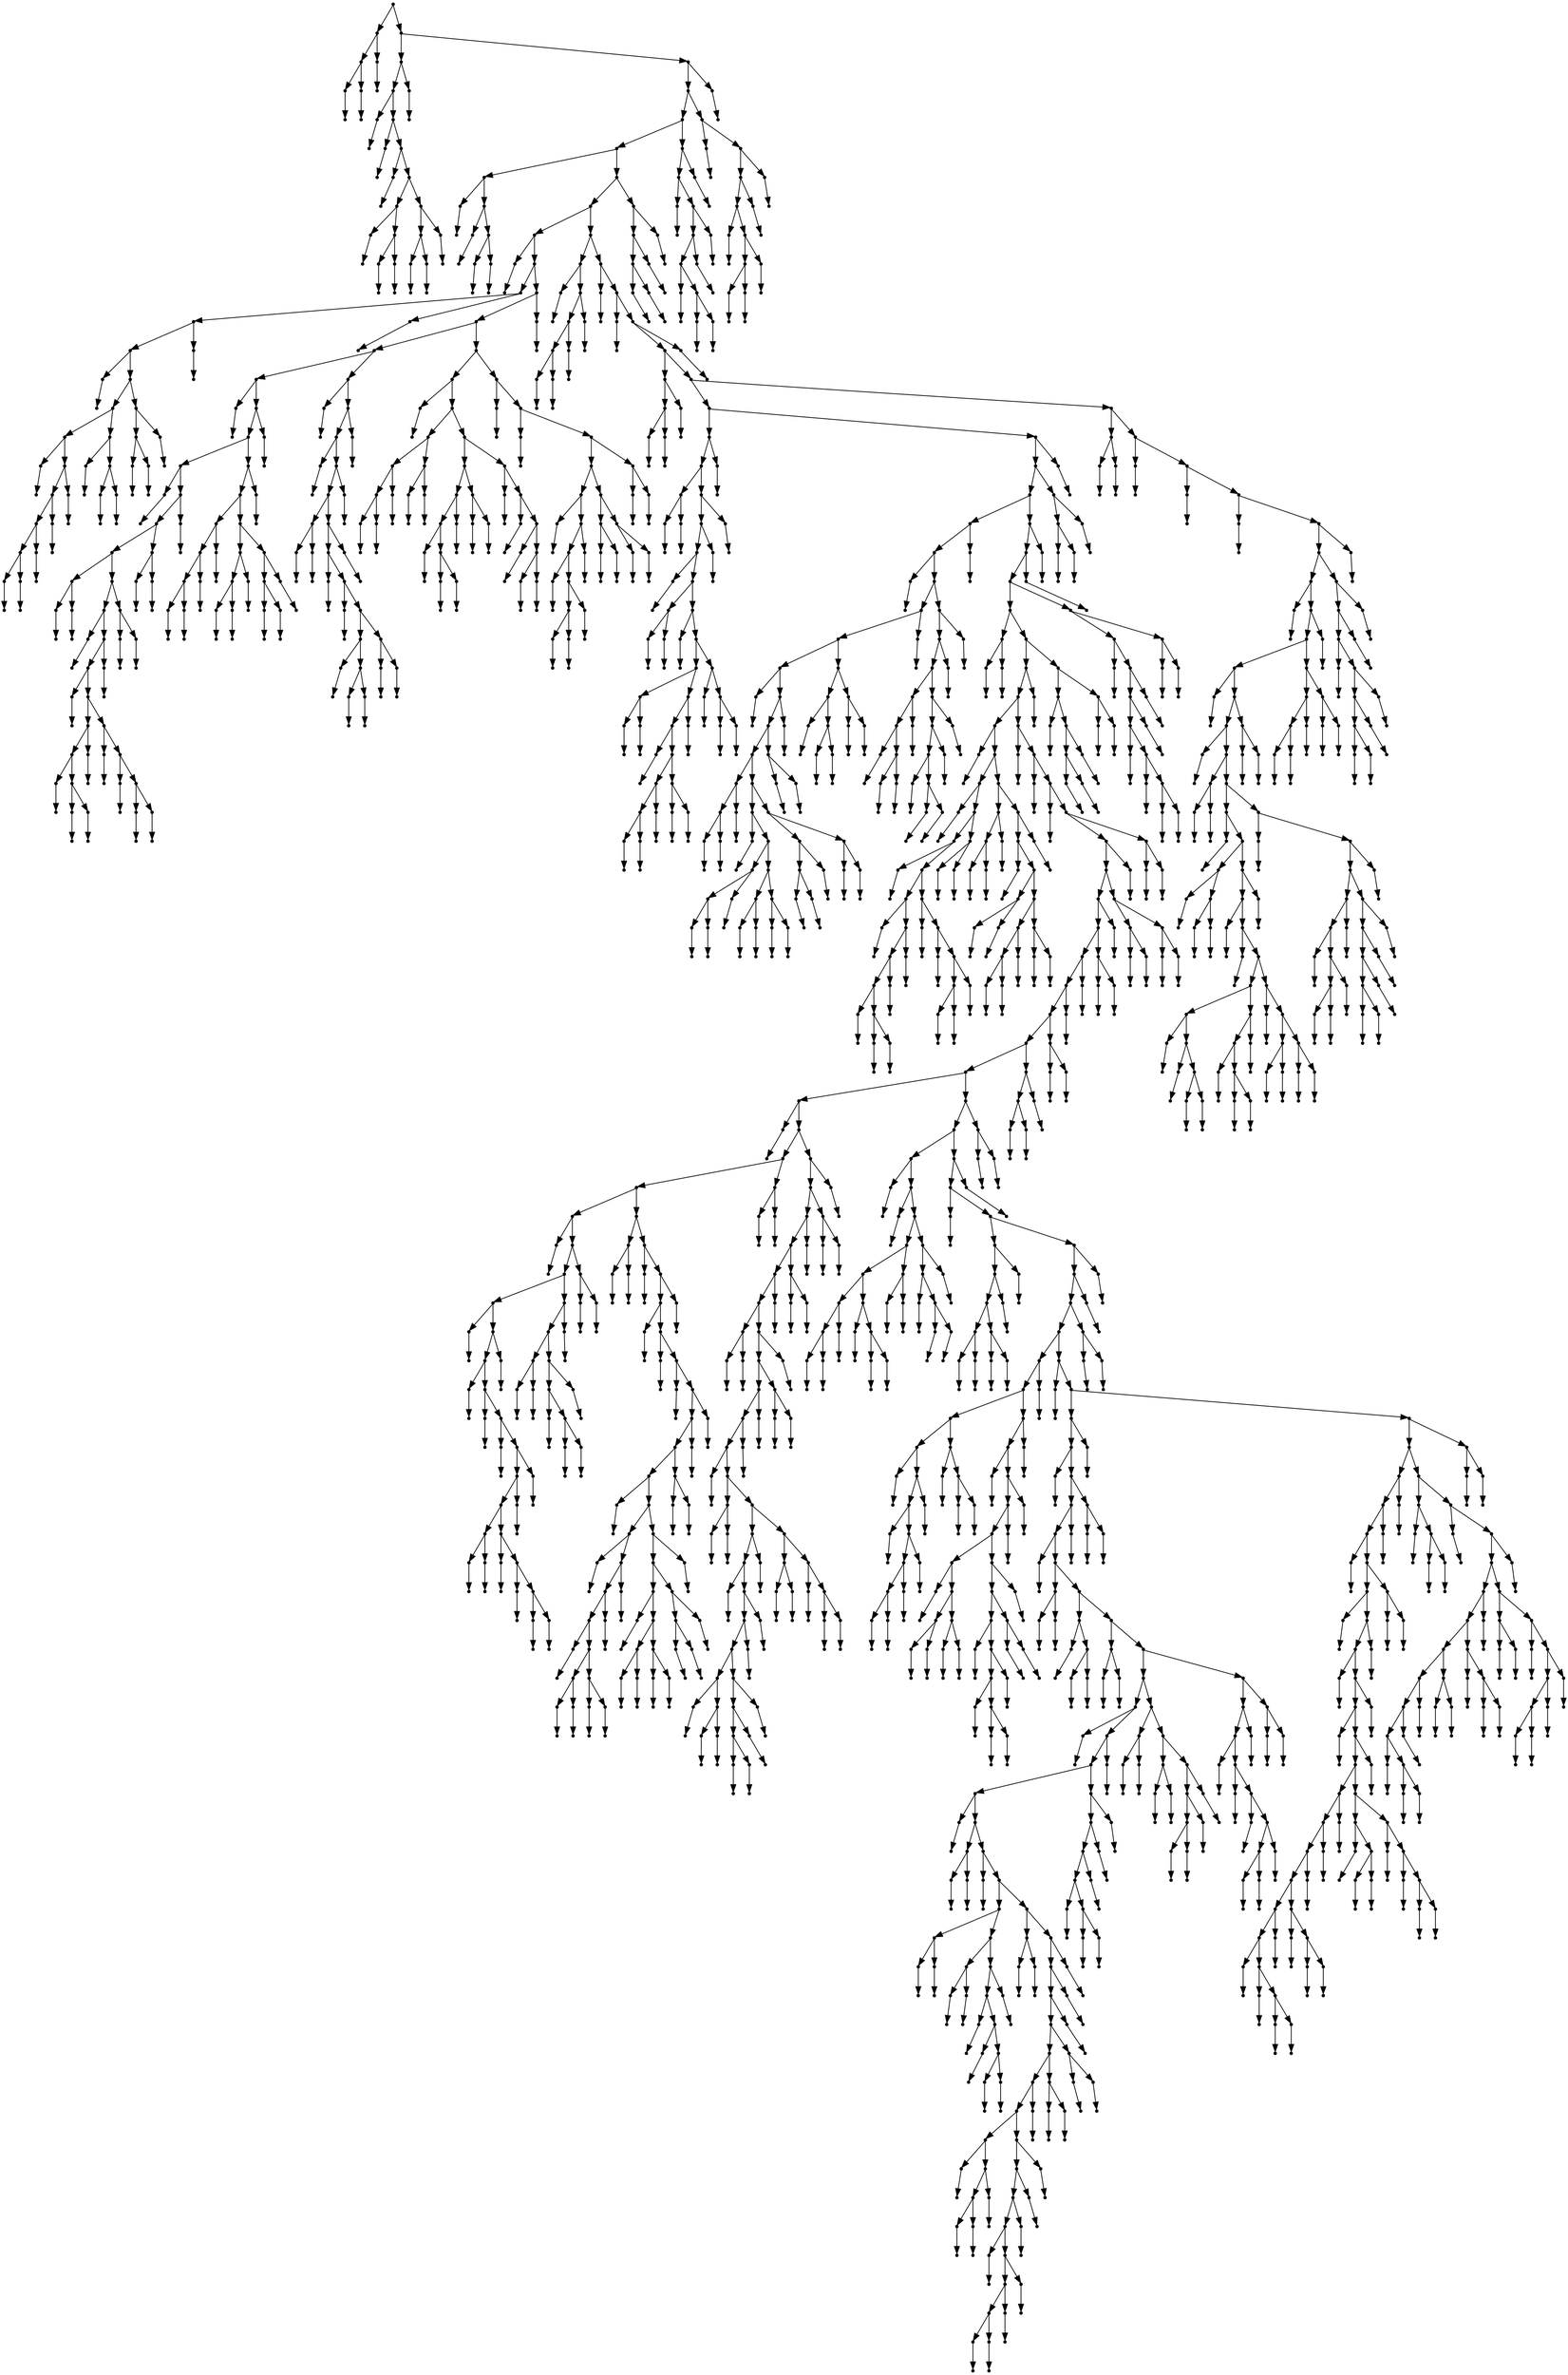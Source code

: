 digraph {
  1807 [shape=point];
  7 [shape=point];
  4 [shape=point];
  1 [shape=point];
  0 [shape=point];
  3 [shape=point];
  2 [shape=point];
  6 [shape=point];
  5 [shape=point];
  1806 [shape=point];
  36 [shape=point];
  33 [shape=point];
  9 [shape=point];
  8 [shape=point];
  32 [shape=point];
  11 [shape=point];
  10 [shape=point];
  31 [shape=point];
  13 [shape=point];
  12 [shape=point];
  30 [shape=point];
  21 [shape=point];
  15 [shape=point];
  14 [shape=point];
  20 [shape=point];
  17 [shape=point];
  16 [shape=point];
  19 [shape=point];
  18 [shape=point];
  29 [shape=point];
  26 [shape=point];
  23 [shape=point];
  22 [shape=point];
  25 [shape=point];
  24 [shape=point];
  28 [shape=point];
  27 [shape=point];
  35 [shape=point];
  34 [shape=point];
  1805 [shape=point];
  1802 [shape=point];
  1781 [shape=point];
  1760 [shape=point];
  47 [shape=point];
  38 [shape=point];
  37 [shape=point];
  46 [shape=point];
  40 [shape=point];
  39 [shape=point];
  45 [shape=point];
  42 [shape=point];
  41 [shape=point];
  44 [shape=point];
  43 [shape=point];
  1759 [shape=point];
  1747 [shape=point];
  328 [shape=point];
  49 [shape=point];
  48 [shape=point];
  327 [shape=point];
  93 [shape=point];
  90 [shape=point];
  87 [shape=point];
  51 [shape=point];
  50 [shape=point];
  86 [shape=point];
  77 [shape=point];
  68 [shape=point];
  53 [shape=point];
  52 [shape=point];
  67 [shape=point];
  64 [shape=point];
  61 [shape=point];
  58 [shape=point];
  55 [shape=point];
  54 [shape=point];
  57 [shape=point];
  56 [shape=point];
  60 [shape=point];
  59 [shape=point];
  63 [shape=point];
  62 [shape=point];
  66 [shape=point];
  65 [shape=point];
  76 [shape=point];
  70 [shape=point];
  69 [shape=point];
  75 [shape=point];
  72 [shape=point];
  71 [shape=point];
  74 [shape=point];
  73 [shape=point];
  85 [shape=point];
  82 [shape=point];
  79 [shape=point];
  78 [shape=point];
  81 [shape=point];
  80 [shape=point];
  84 [shape=point];
  83 [shape=point];
  89 [shape=point];
  88 [shape=point];
  92 [shape=point];
  91 [shape=point];
  326 [shape=point];
  323 [shape=point];
  230 [shape=point];
  188 [shape=point];
  95 [shape=point];
  94 [shape=point];
  187 [shape=point];
  184 [shape=point];
  151 [shape=point];
  97 [shape=point];
  96 [shape=point];
  150 [shape=point];
  147 [shape=point];
  141 [shape=point];
  102 [shape=point];
  99 [shape=point];
  98 [shape=point];
  101 [shape=point];
  100 [shape=point];
  140 [shape=point];
  134 [shape=point];
  104 [shape=point];
  103 [shape=point];
  133 [shape=point];
  130 [shape=point];
  106 [shape=point];
  105 [shape=point];
  129 [shape=point];
  117 [shape=point];
  114 [shape=point];
  108 [shape=point];
  107 [shape=point];
  113 [shape=point];
  110 [shape=point];
  109 [shape=point];
  112 [shape=point];
  111 [shape=point];
  116 [shape=point];
  115 [shape=point];
  128 [shape=point];
  119 [shape=point];
  118 [shape=point];
  127 [shape=point];
  121 [shape=point];
  120 [shape=point];
  126 [shape=point];
  123 [shape=point];
  122 [shape=point];
  125 [shape=point];
  124 [shape=point];
  132 [shape=point];
  131 [shape=point];
  139 [shape=point];
  136 [shape=point];
  135 [shape=point];
  138 [shape=point];
  137 [shape=point];
  146 [shape=point];
  143 [shape=point];
  142 [shape=point];
  145 [shape=point];
  144 [shape=point];
  149 [shape=point];
  148 [shape=point];
  183 [shape=point];
  180 [shape=point];
  162 [shape=point];
  159 [shape=point];
  156 [shape=point];
  153 [shape=point];
  152 [shape=point];
  155 [shape=point];
  154 [shape=point];
  158 [shape=point];
  157 [shape=point];
  161 [shape=point];
  160 [shape=point];
  179 [shape=point];
  170 [shape=point];
  167 [shape=point];
  164 [shape=point];
  163 [shape=point];
  166 [shape=point];
  165 [shape=point];
  169 [shape=point];
  168 [shape=point];
  178 [shape=point];
  175 [shape=point];
  172 [shape=point];
  171 [shape=point];
  174 [shape=point];
  173 [shape=point];
  177 [shape=point];
  176 [shape=point];
  182 [shape=point];
  181 [shape=point];
  186 [shape=point];
  185 [shape=point];
  229 [shape=point];
  190 [shape=point];
  189 [shape=point];
  228 [shape=point];
  225 [shape=point];
  192 [shape=point];
  191 [shape=point];
  224 [shape=point];
  221 [shape=point];
  197 [shape=point];
  194 [shape=point];
  193 [shape=point];
  196 [shape=point];
  195 [shape=point];
  220 [shape=point];
  217 [shape=point];
  199 [shape=point];
  198 [shape=point];
  216 [shape=point];
  201 [shape=point];
  200 [shape=point];
  215 [shape=point];
  209 [shape=point];
  203 [shape=point];
  202 [shape=point];
  208 [shape=point];
  205 [shape=point];
  204 [shape=point];
  207 [shape=point];
  206 [shape=point];
  214 [shape=point];
  211 [shape=point];
  210 [shape=point];
  213 [shape=point];
  212 [shape=point];
  219 [shape=point];
  218 [shape=point];
  223 [shape=point];
  222 [shape=point];
  227 [shape=point];
  226 [shape=point];
  322 [shape=point];
  280 [shape=point];
  232 [shape=point];
  231 [shape=point];
  279 [shape=point];
  246 [shape=point];
  240 [shape=point];
  237 [shape=point];
  234 [shape=point];
  233 [shape=point];
  236 [shape=point];
  235 [shape=point];
  239 [shape=point];
  238 [shape=point];
  245 [shape=point];
  242 [shape=point];
  241 [shape=point];
  244 [shape=point];
  243 [shape=point];
  278 [shape=point];
  263 [shape=point];
  257 [shape=point];
  254 [shape=point];
  248 [shape=point];
  247 [shape=point];
  253 [shape=point];
  250 [shape=point];
  249 [shape=point];
  252 [shape=point];
  251 [shape=point];
  256 [shape=point];
  255 [shape=point];
  262 [shape=point];
  259 [shape=point];
  258 [shape=point];
  261 [shape=point];
  260 [shape=point];
  277 [shape=point];
  265 [shape=point];
  264 [shape=point];
  276 [shape=point];
  267 [shape=point];
  266 [shape=point];
  275 [shape=point];
  269 [shape=point];
  268 [shape=point];
  274 [shape=point];
  271 [shape=point];
  270 [shape=point];
  273 [shape=point];
  272 [shape=point];
  321 [shape=point];
  282 [shape=point];
  281 [shape=point];
  320 [shape=point];
  284 [shape=point];
  283 [shape=point];
  319 [shape=point];
  313 [shape=point];
  301 [shape=point];
  286 [shape=point];
  285 [shape=point];
  300 [shape=point];
  297 [shape=point];
  288 [shape=point];
  287 [shape=point];
  296 [shape=point];
  293 [shape=point];
  290 [shape=point];
  289 [shape=point];
  292 [shape=point];
  291 [shape=point];
  295 [shape=point];
  294 [shape=point];
  299 [shape=point];
  298 [shape=point];
  312 [shape=point];
  306 [shape=point];
  303 [shape=point];
  302 [shape=point];
  305 [shape=point];
  304 [shape=point];
  311 [shape=point];
  308 [shape=point];
  307 [shape=point];
  310 [shape=point];
  309 [shape=point];
  318 [shape=point];
  315 [shape=point];
  314 [shape=point];
  317 [shape=point];
  316 [shape=point];
  325 [shape=point];
  324 [shape=point];
  1746 [shape=point];
  342 [shape=point];
  330 [shape=point];
  329 [shape=point];
  341 [shape=point];
  338 [shape=point];
  335 [shape=point];
  332 [shape=point];
  331 [shape=point];
  334 [shape=point];
  333 [shape=point];
  337 [shape=point];
  336 [shape=point];
  340 [shape=point];
  339 [shape=point];
  1745 [shape=point];
  344 [shape=point];
  343 [shape=point];
  1744 [shape=point];
  346 [shape=point];
  345 [shape=point];
  1743 [shape=point];
  1740 [shape=point];
  354 [shape=point];
  351 [shape=point];
  348 [shape=point];
  347 [shape=point];
  350 [shape=point];
  349 [shape=point];
  353 [shape=point];
  352 [shape=point];
  1739 [shape=point];
  1565 [shape=point];
  416 [shape=point];
  413 [shape=point];
  359 [shape=point];
  356 [shape=point];
  355 [shape=point];
  358 [shape=point];
  357 [shape=point];
  412 [shape=point];
  409 [shape=point];
  406 [shape=point];
  361 [shape=point];
  360 [shape=point];
  405 [shape=point];
  366 [shape=point];
  363 [shape=point];
  362 [shape=point];
  365 [shape=point];
  364 [shape=point];
  404 [shape=point];
  368 [shape=point];
  367 [shape=point];
  403 [shape=point];
  394 [shape=point];
  373 [shape=point];
  370 [shape=point];
  369 [shape=point];
  372 [shape=point];
  371 [shape=point];
  393 [shape=point];
  390 [shape=point];
  375 [shape=point];
  374 [shape=point];
  389 [shape=point];
  383 [shape=point];
  380 [shape=point];
  377 [shape=point];
  376 [shape=point];
  379 [shape=point];
  378 [shape=point];
  382 [shape=point];
  381 [shape=point];
  388 [shape=point];
  385 [shape=point];
  384 [shape=point];
  387 [shape=point];
  386 [shape=point];
  392 [shape=point];
  391 [shape=point];
  402 [shape=point];
  396 [shape=point];
  395 [shape=point];
  401 [shape=point];
  398 [shape=point];
  397 [shape=point];
  400 [shape=point];
  399 [shape=point];
  408 [shape=point];
  407 [shape=point];
  411 [shape=point];
  410 [shape=point];
  415 [shape=point];
  414 [shape=point];
  1564 [shape=point];
  1561 [shape=point];
  1552 [shape=point];
  532 [shape=point];
  529 [shape=point];
  418 [shape=point];
  417 [shape=point];
  528 [shape=point];
  495 [shape=point];
  492 [shape=point];
  477 [shape=point];
  420 [shape=point];
  419 [shape=point];
  476 [shape=point];
  473 [shape=point];
  467 [shape=point];
  428 [shape=point];
  425 [shape=point];
  422 [shape=point];
  421 [shape=point];
  424 [shape=point];
  423 [shape=point];
  427 [shape=point];
  426 [shape=point];
  466 [shape=point];
  451 [shape=point];
  430 [shape=point];
  429 [shape=point];
  450 [shape=point];
  438 [shape=point];
  435 [shape=point];
  432 [shape=point];
  431 [shape=point];
  434 [shape=point];
  433 [shape=point];
  437 [shape=point];
  436 [shape=point];
  449 [shape=point];
  443 [shape=point];
  440 [shape=point];
  439 [shape=point];
  442 [shape=point];
  441 [shape=point];
  448 [shape=point];
  445 [shape=point];
  444 [shape=point];
  447 [shape=point];
  446 [shape=point];
  465 [shape=point];
  459 [shape=point];
  456 [shape=point];
  453 [shape=point];
  452 [shape=point];
  455 [shape=point];
  454 [shape=point];
  458 [shape=point];
  457 [shape=point];
  464 [shape=point];
  461 [shape=point];
  460 [shape=point];
  463 [shape=point];
  462 [shape=point];
  472 [shape=point];
  469 [shape=point];
  468 [shape=point];
  471 [shape=point];
  470 [shape=point];
  475 [shape=point];
  474 [shape=point];
  491 [shape=point];
  485 [shape=point];
  479 [shape=point];
  478 [shape=point];
  484 [shape=point];
  481 [shape=point];
  480 [shape=point];
  483 [shape=point];
  482 [shape=point];
  490 [shape=point];
  487 [shape=point];
  486 [shape=point];
  489 [shape=point];
  488 [shape=point];
  494 [shape=point];
  493 [shape=point];
  527 [shape=point];
  524 [shape=point];
  521 [shape=point];
  506 [shape=point];
  503 [shape=point];
  497 [shape=point];
  496 [shape=point];
  502 [shape=point];
  499 [shape=point];
  498 [shape=point];
  501 [shape=point];
  500 [shape=point];
  505 [shape=point];
  504 [shape=point];
  520 [shape=point];
  517 [shape=point];
  514 [shape=point];
  508 [shape=point];
  507 [shape=point];
  513 [shape=point];
  510 [shape=point];
  509 [shape=point];
  512 [shape=point];
  511 [shape=point];
  516 [shape=point];
  515 [shape=point];
  519 [shape=point];
  518 [shape=point];
  523 [shape=point];
  522 [shape=point];
  526 [shape=point];
  525 [shape=point];
  531 [shape=point];
  530 [shape=point];
  1551 [shape=point];
  1548 [shape=point];
  1545 [shape=point];
  1518 [shape=point];
  537 [shape=point];
  534 [shape=point];
  533 [shape=point];
  536 [shape=point];
  535 [shape=point];
  1517 [shape=point];
  1499 [shape=point];
  1496 [shape=point];
  620 [shape=point];
  539 [shape=point];
  538 [shape=point];
  619 [shape=point];
  583 [shape=point];
  541 [shape=point];
  540 [shape=point];
  582 [shape=point];
  576 [shape=point];
  543 [shape=point];
  542 [shape=point];
  575 [shape=point];
  560 [shape=point];
  545 [shape=point];
  544 [shape=point];
  559 [shape=point];
  556 [shape=point];
  553 [shape=point];
  547 [shape=point];
  546 [shape=point];
  552 [shape=point];
  549 [shape=point];
  548 [shape=point];
  551 [shape=point];
  550 [shape=point];
  555 [shape=point];
  554 [shape=point];
  558 [shape=point];
  557 [shape=point];
  574 [shape=point];
  562 [shape=point];
  561 [shape=point];
  573 [shape=point];
  564 [shape=point];
  563 [shape=point];
  572 [shape=point];
  569 [shape=point];
  566 [shape=point];
  565 [shape=point];
  568 [shape=point];
  567 [shape=point];
  571 [shape=point];
  570 [shape=point];
  581 [shape=point];
  578 [shape=point];
  577 [shape=point];
  580 [shape=point];
  579 [shape=point];
  618 [shape=point];
  591 [shape=point];
  588 [shape=point];
  585 [shape=point];
  584 [shape=point];
  587 [shape=point];
  586 [shape=point];
  590 [shape=point];
  589 [shape=point];
  617 [shape=point];
  614 [shape=point];
  593 [shape=point];
  592 [shape=point];
  613 [shape=point];
  598 [shape=point];
  595 [shape=point];
  594 [shape=point];
  597 [shape=point];
  596 [shape=point];
  612 [shape=point];
  606 [shape=point];
  603 [shape=point];
  600 [shape=point];
  599 [shape=point];
  602 [shape=point];
  601 [shape=point];
  605 [shape=point];
  604 [shape=point];
  611 [shape=point];
  608 [shape=point];
  607 [shape=point];
  610 [shape=point];
  609 [shape=point];
  616 [shape=point];
  615 [shape=point];
  1495 [shape=point];
  622 [shape=point];
  621 [shape=point];
  1494 [shape=point];
  624 [shape=point];
  623 [shape=point];
  1493 [shape=point];
  626 [shape=point];
  625 [shape=point];
  1492 [shape=point];
  1486 [shape=point];
  1483 [shape=point];
  1471 [shape=point];
  1468 [shape=point];
  1462 [shape=point];
  1459 [shape=point];
  1456 [shape=point];
  1450 [shape=point];
  1441 [shape=point];
  889 [shape=point];
  628 [shape=point];
  627 [shape=point];
  888 [shape=point];
  789 [shape=point];
  783 [shape=point];
  696 [shape=point];
  630 [shape=point];
  629 [shape=point];
  695 [shape=point];
  689 [shape=point];
  668 [shape=point];
  632 [shape=point];
  631 [shape=point];
  667 [shape=point];
  664 [shape=point];
  634 [shape=point];
  633 [shape=point];
  663 [shape=point];
  636 [shape=point];
  635 [shape=point];
  662 [shape=point];
  638 [shape=point];
  637 [shape=point];
  661 [shape=point];
  658 [shape=point];
  655 [shape=point];
  643 [shape=point];
  640 [shape=point];
  639 [shape=point];
  642 [shape=point];
  641 [shape=point];
  654 [shape=point];
  645 [shape=point];
  644 [shape=point];
  653 [shape=point];
  647 [shape=point];
  646 [shape=point];
  652 [shape=point];
  649 [shape=point];
  648 [shape=point];
  651 [shape=point];
  650 [shape=point];
  657 [shape=point];
  656 [shape=point];
  660 [shape=point];
  659 [shape=point];
  666 [shape=point];
  665 [shape=point];
  688 [shape=point];
  685 [shape=point];
  673 [shape=point];
  670 [shape=point];
  669 [shape=point];
  672 [shape=point];
  671 [shape=point];
  684 [shape=point];
  681 [shape=point];
  675 [shape=point];
  674 [shape=point];
  680 [shape=point];
  677 [shape=point];
  676 [shape=point];
  679 [shape=point];
  678 [shape=point];
  683 [shape=point];
  682 [shape=point];
  687 [shape=point];
  686 [shape=point];
  694 [shape=point];
  691 [shape=point];
  690 [shape=point];
  693 [shape=point];
  692 [shape=point];
  782 [shape=point];
  701 [shape=point];
  698 [shape=point];
  697 [shape=point];
  700 [shape=point];
  699 [shape=point];
  781 [shape=point];
  703 [shape=point];
  702 [shape=point];
  780 [shape=point];
  777 [shape=point];
  705 [shape=point];
  704 [shape=point];
  776 [shape=point];
  707 [shape=point];
  706 [shape=point];
  775 [shape=point];
  709 [shape=point];
  708 [shape=point];
  774 [shape=point];
  771 [shape=point];
  768 [shape=point];
  762 [shape=point];
  711 [shape=point];
  710 [shape=point];
  761 [shape=point];
  734 [shape=point];
  713 [shape=point];
  712 [shape=point];
  733 [shape=point];
  730 [shape=point];
  727 [shape=point];
  715 [shape=point];
  714 [shape=point];
  726 [shape=point];
  720 [shape=point];
  717 [shape=point];
  716 [shape=point];
  719 [shape=point];
  718 [shape=point];
  725 [shape=point];
  722 [shape=point];
  721 [shape=point];
  724 [shape=point];
  723 [shape=point];
  729 [shape=point];
  728 [shape=point];
  732 [shape=point];
  731 [shape=point];
  760 [shape=point];
  757 [shape=point];
  748 [shape=point];
  736 [shape=point];
  735 [shape=point];
  747 [shape=point];
  741 [shape=point];
  738 [shape=point];
  737 [shape=point];
  740 [shape=point];
  739 [shape=point];
  746 [shape=point];
  743 [shape=point];
  742 [shape=point];
  745 [shape=point];
  744 [shape=point];
  756 [shape=point];
  753 [shape=point];
  750 [shape=point];
  749 [shape=point];
  752 [shape=point];
  751 [shape=point];
  755 [shape=point];
  754 [shape=point];
  759 [shape=point];
  758 [shape=point];
  767 [shape=point];
  764 [shape=point];
  763 [shape=point];
  766 [shape=point];
  765 [shape=point];
  770 [shape=point];
  769 [shape=point];
  773 [shape=point];
  772 [shape=point];
  779 [shape=point];
  778 [shape=point];
  788 [shape=point];
  785 [shape=point];
  784 [shape=point];
  787 [shape=point];
  786 [shape=point];
  887 [shape=point];
  884 [shape=point];
  878 [shape=point];
  875 [shape=point];
  869 [shape=point];
  866 [shape=point];
  794 [shape=point];
  791 [shape=point];
  790 [shape=point];
  793 [shape=point];
  792 [shape=point];
  865 [shape=point];
  862 [shape=point];
  856 [shape=point];
  853 [shape=point];
  850 [shape=point];
  796 [shape=point];
  795 [shape=point];
  849 [shape=point];
  801 [shape=point];
  798 [shape=point];
  797 [shape=point];
  800 [shape=point];
  799 [shape=point];
  848 [shape=point];
  833 [shape=point];
  830 [shape=point];
  803 [shape=point];
  802 [shape=point];
  829 [shape=point];
  826 [shape=point];
  823 [shape=point];
  811 [shape=point];
  805 [shape=point];
  804 [shape=point];
  810 [shape=point];
  807 [shape=point];
  806 [shape=point];
  809 [shape=point];
  808 [shape=point];
  822 [shape=point];
  819 [shape=point];
  816 [shape=point];
  813 [shape=point];
  812 [shape=point];
  815 [shape=point];
  814 [shape=point];
  818 [shape=point];
  817 [shape=point];
  821 [shape=point];
  820 [shape=point];
  825 [shape=point];
  824 [shape=point];
  828 [shape=point];
  827 [shape=point];
  832 [shape=point];
  831 [shape=point];
  847 [shape=point];
  838 [shape=point];
  835 [shape=point];
  834 [shape=point];
  837 [shape=point];
  836 [shape=point];
  846 [shape=point];
  840 [shape=point];
  839 [shape=point];
  845 [shape=point];
  842 [shape=point];
  841 [shape=point];
  844 [shape=point];
  843 [shape=point];
  852 [shape=point];
  851 [shape=point];
  855 [shape=point];
  854 [shape=point];
  861 [shape=point];
  858 [shape=point];
  857 [shape=point];
  860 [shape=point];
  859 [shape=point];
  864 [shape=point];
  863 [shape=point];
  868 [shape=point];
  867 [shape=point];
  874 [shape=point];
  871 [shape=point];
  870 [shape=point];
  873 [shape=point];
  872 [shape=point];
  877 [shape=point];
  876 [shape=point];
  883 [shape=point];
  880 [shape=point];
  879 [shape=point];
  882 [shape=point];
  881 [shape=point];
  886 [shape=point];
  885 [shape=point];
  1440 [shape=point];
  1434 [shape=point];
  930 [shape=point];
  891 [shape=point];
  890 [shape=point];
  929 [shape=point];
  893 [shape=point];
  892 [shape=point];
  928 [shape=point];
  916 [shape=point];
  910 [shape=point];
  901 [shape=point];
  898 [shape=point];
  895 [shape=point];
  894 [shape=point];
  897 [shape=point];
  896 [shape=point];
  900 [shape=point];
  899 [shape=point];
  909 [shape=point];
  903 [shape=point];
  902 [shape=point];
  908 [shape=point];
  905 [shape=point];
  904 [shape=point];
  907 [shape=point];
  906 [shape=point];
  915 [shape=point];
  912 [shape=point];
  911 [shape=point];
  914 [shape=point];
  913 [shape=point];
  927 [shape=point];
  924 [shape=point];
  918 [shape=point];
  917 [shape=point];
  923 [shape=point];
  920 [shape=point];
  919 [shape=point];
  922 [shape=point];
  921 [shape=point];
  926 [shape=point];
  925 [shape=point];
  1433 [shape=point];
  1430 [shape=point];
  932 [shape=point];
  931 [shape=point];
  1429 [shape=point];
  949 [shape=point];
  946 [shape=point];
  943 [shape=point];
  937 [shape=point];
  934 [shape=point];
  933 [shape=point];
  936 [shape=point];
  935 [shape=point];
  942 [shape=point];
  939 [shape=point];
  938 [shape=point];
  941 [shape=point];
  940 [shape=point];
  945 [shape=point];
  944 [shape=point];
  948 [shape=point];
  947 [shape=point];
  1428 [shape=point];
  1425 [shape=point];
  1422 [shape=point];
  1416 [shape=point];
  1032 [shape=point];
  1029 [shape=point];
  978 [shape=point];
  969 [shape=point];
  951 [shape=point];
  950 [shape=point];
  968 [shape=point];
  965 [shape=point];
  953 [shape=point];
  952 [shape=point];
  964 [shape=point];
  961 [shape=point];
  958 [shape=point];
  955 [shape=point];
  954 [shape=point];
  957 [shape=point];
  956 [shape=point];
  960 [shape=point];
  959 [shape=point];
  963 [shape=point];
  962 [shape=point];
  967 [shape=point];
  966 [shape=point];
  977 [shape=point];
  971 [shape=point];
  970 [shape=point];
  976 [shape=point];
  973 [shape=point];
  972 [shape=point];
  975 [shape=point];
  974 [shape=point];
  1028 [shape=point];
  1025 [shape=point];
  980 [shape=point];
  979 [shape=point];
  1024 [shape=point];
  1021 [shape=point];
  1018 [shape=point];
  994 [shape=point];
  982 [shape=point];
  981 [shape=point];
  993 [shape=point];
  987 [shape=point];
  984 [shape=point];
  983 [shape=point];
  986 [shape=point];
  985 [shape=point];
  992 [shape=point];
  989 [shape=point];
  988 [shape=point];
  991 [shape=point];
  990 [shape=point];
  1017 [shape=point];
  1014 [shape=point];
  1008 [shape=point];
  996 [shape=point];
  995 [shape=point];
  1007 [shape=point];
  1004 [shape=point];
  998 [shape=point];
  997 [shape=point];
  1003 [shape=point];
  1000 [shape=point];
  999 [shape=point];
  1002 [shape=point];
  1001 [shape=point];
  1006 [shape=point];
  1005 [shape=point];
  1013 [shape=point];
  1010 [shape=point];
  1009 [shape=point];
  1012 [shape=point];
  1011 [shape=point];
  1016 [shape=point];
  1015 [shape=point];
  1020 [shape=point];
  1019 [shape=point];
  1023 [shape=point];
  1022 [shape=point];
  1027 [shape=point];
  1026 [shape=point];
  1031 [shape=point];
  1030 [shape=point];
  1415 [shape=point];
  1034 [shape=point];
  1033 [shape=point];
  1414 [shape=point];
  1252 [shape=point];
  1249 [shape=point];
  1036 [shape=point];
  1035 [shape=point];
  1248 [shape=point];
  1242 [shape=point];
  1239 [shape=point];
  1038 [shape=point];
  1037 [shape=point];
  1238 [shape=point];
  1043 [shape=point];
  1040 [shape=point];
  1039 [shape=point];
  1042 [shape=point];
  1041 [shape=point];
  1237 [shape=point];
  1051 [shape=point];
  1045 [shape=point];
  1044 [shape=point];
  1050 [shape=point];
  1047 [shape=point];
  1046 [shape=point];
  1049 [shape=point];
  1048 [shape=point];
  1236 [shape=point];
  1056 [shape=point];
  1053 [shape=point];
  1052 [shape=point];
  1055 [shape=point];
  1054 [shape=point];
  1235 [shape=point];
  1208 [shape=point];
  1184 [shape=point];
  1058 [shape=point];
  1057 [shape=point];
  1183 [shape=point];
  1180 [shape=point];
  1162 [shape=point];
  1060 [shape=point];
  1059 [shape=point];
  1161 [shape=point];
  1065 [shape=point];
  1062 [shape=point];
  1061 [shape=point];
  1064 [shape=point];
  1063 [shape=point];
  1160 [shape=point];
  1067 [shape=point];
  1066 [shape=point];
  1159 [shape=point];
  1093 [shape=point];
  1072 [shape=point];
  1069 [shape=point];
  1068 [shape=point];
  1071 [shape=point];
  1070 [shape=point];
  1092 [shape=point];
  1077 [shape=point];
  1074 [shape=point];
  1073 [shape=point];
  1076 [shape=point];
  1075 [shape=point];
  1091 [shape=point];
  1088 [shape=point];
  1079 [shape=point];
  1078 [shape=point];
  1087 [shape=point];
  1081 [shape=point];
  1080 [shape=point];
  1086 [shape=point];
  1083 [shape=point];
  1082 [shape=point];
  1085 [shape=point];
  1084 [shape=point];
  1090 [shape=point];
  1089 [shape=point];
  1158 [shape=point];
  1098 [shape=point];
  1095 [shape=point];
  1094 [shape=point];
  1097 [shape=point];
  1096 [shape=point];
  1157 [shape=point];
  1154 [shape=point];
  1151 [shape=point];
  1148 [shape=point];
  1142 [shape=point];
  1136 [shape=point];
  1133 [shape=point];
  1109 [shape=point];
  1100 [shape=point];
  1099 [shape=point];
  1108 [shape=point];
  1105 [shape=point];
  1102 [shape=point];
  1101 [shape=point];
  1104 [shape=point];
  1103 [shape=point];
  1107 [shape=point];
  1106 [shape=point];
  1132 [shape=point];
  1129 [shape=point];
  1126 [shape=point];
  1123 [shape=point];
  1111 [shape=point];
  1110 [shape=point];
  1122 [shape=point];
  1119 [shape=point];
  1116 [shape=point];
  1113 [shape=point];
  1112 [shape=point];
  1115 [shape=point];
  1114 [shape=point];
  1118 [shape=point];
  1117 [shape=point];
  1121 [shape=point];
  1120 [shape=point];
  1125 [shape=point];
  1124 [shape=point];
  1128 [shape=point];
  1127 [shape=point];
  1131 [shape=point];
  1130 [shape=point];
  1135 [shape=point];
  1134 [shape=point];
  1141 [shape=point];
  1138 [shape=point];
  1137 [shape=point];
  1140 [shape=point];
  1139 [shape=point];
  1147 [shape=point];
  1144 [shape=point];
  1143 [shape=point];
  1146 [shape=point];
  1145 [shape=point];
  1150 [shape=point];
  1149 [shape=point];
  1153 [shape=point];
  1152 [shape=point];
  1156 [shape=point];
  1155 [shape=point];
  1179 [shape=point];
  1176 [shape=point];
  1173 [shape=point];
  1170 [shape=point];
  1164 [shape=point];
  1163 [shape=point];
  1169 [shape=point];
  1166 [shape=point];
  1165 [shape=point];
  1168 [shape=point];
  1167 [shape=point];
  1172 [shape=point];
  1171 [shape=point];
  1175 [shape=point];
  1174 [shape=point];
  1178 [shape=point];
  1177 [shape=point];
  1182 [shape=point];
  1181 [shape=point];
  1207 [shape=point];
  1189 [shape=point];
  1186 [shape=point];
  1185 [shape=point];
  1188 [shape=point];
  1187 [shape=point];
  1206 [shape=point];
  1194 [shape=point];
  1191 [shape=point];
  1190 [shape=point];
  1193 [shape=point];
  1192 [shape=point];
  1205 [shape=point];
  1202 [shape=point];
  1199 [shape=point];
  1196 [shape=point];
  1195 [shape=point];
  1198 [shape=point];
  1197 [shape=point];
  1201 [shape=point];
  1200 [shape=point];
  1204 [shape=point];
  1203 [shape=point];
  1234 [shape=point];
  1228 [shape=point];
  1225 [shape=point];
  1210 [shape=point];
  1209 [shape=point];
  1224 [shape=point];
  1212 [shape=point];
  1211 [shape=point];
  1223 [shape=point];
  1214 [shape=point];
  1213 [shape=point];
  1222 [shape=point];
  1219 [shape=point];
  1216 [shape=point];
  1215 [shape=point];
  1218 [shape=point];
  1217 [shape=point];
  1221 [shape=point];
  1220 [shape=point];
  1227 [shape=point];
  1226 [shape=point];
  1233 [shape=point];
  1230 [shape=point];
  1229 [shape=point];
  1232 [shape=point];
  1231 [shape=point];
  1241 [shape=point];
  1240 [shape=point];
  1247 [shape=point];
  1244 [shape=point];
  1243 [shape=point];
  1246 [shape=point];
  1245 [shape=point];
  1251 [shape=point];
  1250 [shape=point];
  1413 [shape=point];
  1407 [shape=point];
  1338 [shape=point];
  1335 [shape=point];
  1332 [shape=point];
  1254 [shape=point];
  1253 [shape=point];
  1331 [shape=point];
  1325 [shape=point];
  1256 [shape=point];
  1255 [shape=point];
  1324 [shape=point];
  1321 [shape=point];
  1258 [shape=point];
  1257 [shape=point];
  1320 [shape=point];
  1317 [shape=point];
  1260 [shape=point];
  1259 [shape=point];
  1316 [shape=point];
  1313 [shape=point];
  1292 [shape=point];
  1289 [shape=point];
  1286 [shape=point];
  1283 [shape=point];
  1274 [shape=point];
  1271 [shape=point];
  1262 [shape=point];
  1261 [shape=point];
  1270 [shape=point];
  1264 [shape=point];
  1263 [shape=point];
  1269 [shape=point];
  1266 [shape=point];
  1265 [shape=point];
  1268 [shape=point];
  1267 [shape=point];
  1273 [shape=point];
  1272 [shape=point];
  1282 [shape=point];
  1276 [shape=point];
  1275 [shape=point];
  1281 [shape=point];
  1278 [shape=point];
  1277 [shape=point];
  1280 [shape=point];
  1279 [shape=point];
  1285 [shape=point];
  1284 [shape=point];
  1288 [shape=point];
  1287 [shape=point];
  1291 [shape=point];
  1290 [shape=point];
  1312 [shape=point];
  1300 [shape=point];
  1294 [shape=point];
  1293 [shape=point];
  1299 [shape=point];
  1296 [shape=point];
  1295 [shape=point];
  1298 [shape=point];
  1297 [shape=point];
  1311 [shape=point];
  1302 [shape=point];
  1301 [shape=point];
  1310 [shape=point];
  1304 [shape=point];
  1303 [shape=point];
  1309 [shape=point];
  1306 [shape=point];
  1305 [shape=point];
  1308 [shape=point];
  1307 [shape=point];
  1315 [shape=point];
  1314 [shape=point];
  1319 [shape=point];
  1318 [shape=point];
  1323 [shape=point];
  1322 [shape=point];
  1330 [shape=point];
  1327 [shape=point];
  1326 [shape=point];
  1329 [shape=point];
  1328 [shape=point];
  1334 [shape=point];
  1333 [shape=point];
  1337 [shape=point];
  1336 [shape=point];
  1406 [shape=point];
  1346 [shape=point];
  1340 [shape=point];
  1339 [shape=point];
  1345 [shape=point];
  1342 [shape=point];
  1341 [shape=point];
  1344 [shape=point];
  1343 [shape=point];
  1405 [shape=point];
  1348 [shape=point];
  1347 [shape=point];
  1404 [shape=point];
  1401 [shape=point];
  1380 [shape=point];
  1377 [shape=point];
  1368 [shape=point];
  1362 [shape=point];
  1359 [shape=point];
  1356 [shape=point];
  1350 [shape=point];
  1349 [shape=point];
  1355 [shape=point];
  1352 [shape=point];
  1351 [shape=point];
  1354 [shape=point];
  1353 [shape=point];
  1358 [shape=point];
  1357 [shape=point];
  1361 [shape=point];
  1360 [shape=point];
  1367 [shape=point];
  1364 [shape=point];
  1363 [shape=point];
  1366 [shape=point];
  1365 [shape=point];
  1376 [shape=point];
  1370 [shape=point];
  1369 [shape=point];
  1375 [shape=point];
  1372 [shape=point];
  1371 [shape=point];
  1374 [shape=point];
  1373 [shape=point];
  1379 [shape=point];
  1378 [shape=point];
  1400 [shape=point];
  1385 [shape=point];
  1382 [shape=point];
  1381 [shape=point];
  1384 [shape=point];
  1383 [shape=point];
  1399 [shape=point];
  1387 [shape=point];
  1386 [shape=point];
  1398 [shape=point];
  1395 [shape=point];
  1392 [shape=point];
  1389 [shape=point];
  1388 [shape=point];
  1391 [shape=point];
  1390 [shape=point];
  1394 [shape=point];
  1393 [shape=point];
  1397 [shape=point];
  1396 [shape=point];
  1403 [shape=point];
  1402 [shape=point];
  1412 [shape=point];
  1409 [shape=point];
  1408 [shape=point];
  1411 [shape=point];
  1410 [shape=point];
  1421 [shape=point];
  1418 [shape=point];
  1417 [shape=point];
  1420 [shape=point];
  1419 [shape=point];
  1424 [shape=point];
  1423 [shape=point];
  1427 [shape=point];
  1426 [shape=point];
  1432 [shape=point];
  1431 [shape=point];
  1439 [shape=point];
  1436 [shape=point];
  1435 [shape=point];
  1438 [shape=point];
  1437 [shape=point];
  1449 [shape=point];
  1446 [shape=point];
  1443 [shape=point];
  1442 [shape=point];
  1445 [shape=point];
  1444 [shape=point];
  1448 [shape=point];
  1447 [shape=point];
  1455 [shape=point];
  1452 [shape=point];
  1451 [shape=point];
  1454 [shape=point];
  1453 [shape=point];
  1458 [shape=point];
  1457 [shape=point];
  1461 [shape=point];
  1460 [shape=point];
  1467 [shape=point];
  1464 [shape=point];
  1463 [shape=point];
  1466 [shape=point];
  1465 [shape=point];
  1470 [shape=point];
  1469 [shape=point];
  1482 [shape=point];
  1476 [shape=point];
  1473 [shape=point];
  1472 [shape=point];
  1475 [shape=point];
  1474 [shape=point];
  1481 [shape=point];
  1478 [shape=point];
  1477 [shape=point];
  1480 [shape=point];
  1479 [shape=point];
  1485 [shape=point];
  1484 [shape=point];
  1491 [shape=point];
  1488 [shape=point];
  1487 [shape=point];
  1490 [shape=point];
  1489 [shape=point];
  1498 [shape=point];
  1497 [shape=point];
  1516 [shape=point];
  1510 [shape=point];
  1501 [shape=point];
  1500 [shape=point];
  1509 [shape=point];
  1506 [shape=point];
  1503 [shape=point];
  1502 [shape=point];
  1505 [shape=point];
  1504 [shape=point];
  1508 [shape=point];
  1507 [shape=point];
  1515 [shape=point];
  1512 [shape=point];
  1511 [shape=point];
  1514 [shape=point];
  1513 [shape=point];
  1544 [shape=point];
  1538 [shape=point];
  1520 [shape=point];
  1519 [shape=point];
  1537 [shape=point];
  1534 [shape=point];
  1531 [shape=point];
  1522 [shape=point];
  1521 [shape=point];
  1530 [shape=point];
  1524 [shape=point];
  1523 [shape=point];
  1529 [shape=point];
  1526 [shape=point];
  1525 [shape=point];
  1528 [shape=point];
  1527 [shape=point];
  1533 [shape=point];
  1532 [shape=point];
  1536 [shape=point];
  1535 [shape=point];
  1543 [shape=point];
  1540 [shape=point];
  1539 [shape=point];
  1542 [shape=point];
  1541 [shape=point];
  1547 [shape=point];
  1546 [shape=point];
  1550 [shape=point];
  1549 [shape=point];
  1560 [shape=point];
  1557 [shape=point];
  1554 [shape=point];
  1553 [shape=point];
  1556 [shape=point];
  1555 [shape=point];
  1559 [shape=point];
  1558 [shape=point];
  1563 [shape=point];
  1562 [shape=point];
  1738 [shape=point];
  1570 [shape=point];
  1567 [shape=point];
  1566 [shape=point];
  1569 [shape=point];
  1568 [shape=point];
  1737 [shape=point];
  1572 [shape=point];
  1571 [shape=point];
  1736 [shape=point];
  1574 [shape=point];
  1573 [shape=point];
  1735 [shape=point];
  1576 [shape=point];
  1575 [shape=point];
  1734 [shape=point];
  1731 [shape=point];
  1710 [shape=point];
  1578 [shape=point];
  1577 [shape=point];
  1709 [shape=point];
  1706 [shape=point];
  1691 [shape=point];
  1580 [shape=point];
  1579 [shape=point];
  1690 [shape=point];
  1684 [shape=point];
  1582 [shape=point];
  1581 [shape=point];
  1683 [shape=point];
  1587 [shape=point];
  1584 [shape=point];
  1583 [shape=point];
  1586 [shape=point];
  1585 [shape=point];
  1682 [shape=point];
  1646 [shape=point];
  1589 [shape=point];
  1588 [shape=point];
  1645 [shape=point];
  1597 [shape=point];
  1591 [shape=point];
  1590 [shape=point];
  1596 [shape=point];
  1593 [shape=point];
  1592 [shape=point];
  1595 [shape=point];
  1594 [shape=point];
  1644 [shape=point];
  1641 [shape=point];
  1599 [shape=point];
  1598 [shape=point];
  1640 [shape=point];
  1601 [shape=point];
  1600 [shape=point];
  1639 [shape=point];
  1624 [shape=point];
  1612 [shape=point];
  1603 [shape=point];
  1602 [shape=point];
  1611 [shape=point];
  1605 [shape=point];
  1604 [shape=point];
  1610 [shape=point];
  1607 [shape=point];
  1606 [shape=point];
  1609 [shape=point];
  1608 [shape=point];
  1623 [shape=point];
  1620 [shape=point];
  1614 [shape=point];
  1613 [shape=point];
  1619 [shape=point];
  1616 [shape=point];
  1615 [shape=point];
  1618 [shape=point];
  1617 [shape=point];
  1622 [shape=point];
  1621 [shape=point];
  1638 [shape=point];
  1626 [shape=point];
  1625 [shape=point];
  1637 [shape=point];
  1631 [shape=point];
  1628 [shape=point];
  1627 [shape=point];
  1630 [shape=point];
  1629 [shape=point];
  1636 [shape=point];
  1633 [shape=point];
  1632 [shape=point];
  1635 [shape=point];
  1634 [shape=point];
  1643 [shape=point];
  1642 [shape=point];
  1681 [shape=point];
  1648 [shape=point];
  1647 [shape=point];
  1680 [shape=point];
  1677 [shape=point];
  1662 [shape=point];
  1659 [shape=point];
  1650 [shape=point];
  1649 [shape=point];
  1658 [shape=point];
  1655 [shape=point];
  1652 [shape=point];
  1651 [shape=point];
  1654 [shape=point];
  1653 [shape=point];
  1657 [shape=point];
  1656 [shape=point];
  1661 [shape=point];
  1660 [shape=point];
  1676 [shape=point];
  1673 [shape=point];
  1670 [shape=point];
  1667 [shape=point];
  1664 [shape=point];
  1663 [shape=point];
  1666 [shape=point];
  1665 [shape=point];
  1669 [shape=point];
  1668 [shape=point];
  1672 [shape=point];
  1671 [shape=point];
  1675 [shape=point];
  1674 [shape=point];
  1679 [shape=point];
  1678 [shape=point];
  1689 [shape=point];
  1686 [shape=point];
  1685 [shape=point];
  1688 [shape=point];
  1687 [shape=point];
  1705 [shape=point];
  1699 [shape=point];
  1696 [shape=point];
  1693 [shape=point];
  1692 [shape=point];
  1695 [shape=point];
  1694 [shape=point];
  1698 [shape=point];
  1697 [shape=point];
  1704 [shape=point];
  1701 [shape=point];
  1700 [shape=point];
  1703 [shape=point];
  1702 [shape=point];
  1708 [shape=point];
  1707 [shape=point];
  1730 [shape=point];
  1727 [shape=point];
  1724 [shape=point];
  1712 [shape=point];
  1711 [shape=point];
  1723 [shape=point];
  1720 [shape=point];
  1717 [shape=point];
  1714 [shape=point];
  1713 [shape=point];
  1716 [shape=point];
  1715 [shape=point];
  1719 [shape=point];
  1718 [shape=point];
  1722 [shape=point];
  1721 [shape=point];
  1726 [shape=point];
  1725 [shape=point];
  1729 [shape=point];
  1728 [shape=point];
  1733 [shape=point];
  1732 [shape=point];
  1742 [shape=point];
  1741 [shape=point];
  1758 [shape=point];
  1755 [shape=point];
  1752 [shape=point];
  1749 [shape=point];
  1748 [shape=point];
  1751 [shape=point];
  1750 [shape=point];
  1754 [shape=point];
  1753 [shape=point];
  1757 [shape=point];
  1756 [shape=point];
  1780 [shape=point];
  1777 [shape=point];
  1762 [shape=point];
  1761 [shape=point];
  1776 [shape=point];
  1773 [shape=point];
  1770 [shape=point];
  1764 [shape=point];
  1763 [shape=point];
  1769 [shape=point];
  1766 [shape=point];
  1765 [shape=point];
  1768 [shape=point];
  1767 [shape=point];
  1772 [shape=point];
  1771 [shape=point];
  1775 [shape=point];
  1774 [shape=point];
  1779 [shape=point];
  1778 [shape=point];
  1801 [shape=point];
  1783 [shape=point];
  1782 [shape=point];
  1800 [shape=point];
  1797 [shape=point];
  1794 [shape=point];
  1785 [shape=point];
  1784 [shape=point];
  1793 [shape=point];
  1790 [shape=point];
  1787 [shape=point];
  1786 [shape=point];
  1789 [shape=point];
  1788 [shape=point];
  1792 [shape=point];
  1791 [shape=point];
  1796 [shape=point];
  1795 [shape=point];
  1799 [shape=point];
  1798 [shape=point];
  1804 [shape=point];
  1803 [shape=point];
1807 -> 7;
7 -> 4;
4 -> 1;
1 -> 0;
4 -> 3;
3 -> 2;
7 -> 6;
6 -> 5;
1807 -> 1806;
1806 -> 36;
36 -> 33;
33 -> 9;
9 -> 8;
33 -> 32;
32 -> 11;
11 -> 10;
32 -> 31;
31 -> 13;
13 -> 12;
31 -> 30;
30 -> 21;
21 -> 15;
15 -> 14;
21 -> 20;
20 -> 17;
17 -> 16;
20 -> 19;
19 -> 18;
30 -> 29;
29 -> 26;
26 -> 23;
23 -> 22;
26 -> 25;
25 -> 24;
29 -> 28;
28 -> 27;
36 -> 35;
35 -> 34;
1806 -> 1805;
1805 -> 1802;
1802 -> 1781;
1781 -> 1760;
1760 -> 47;
47 -> 38;
38 -> 37;
47 -> 46;
46 -> 40;
40 -> 39;
46 -> 45;
45 -> 42;
42 -> 41;
45 -> 44;
44 -> 43;
1760 -> 1759;
1759 -> 1747;
1747 -> 328;
328 -> 49;
49 -> 48;
328 -> 327;
327 -> 93;
93 -> 90;
90 -> 87;
87 -> 51;
51 -> 50;
87 -> 86;
86 -> 77;
77 -> 68;
68 -> 53;
53 -> 52;
68 -> 67;
67 -> 64;
64 -> 61;
61 -> 58;
58 -> 55;
55 -> 54;
58 -> 57;
57 -> 56;
61 -> 60;
60 -> 59;
64 -> 63;
63 -> 62;
67 -> 66;
66 -> 65;
77 -> 76;
76 -> 70;
70 -> 69;
76 -> 75;
75 -> 72;
72 -> 71;
75 -> 74;
74 -> 73;
86 -> 85;
85 -> 82;
82 -> 79;
79 -> 78;
82 -> 81;
81 -> 80;
85 -> 84;
84 -> 83;
90 -> 89;
89 -> 88;
93 -> 92;
92 -> 91;
327 -> 326;
326 -> 323;
323 -> 230;
230 -> 188;
188 -> 95;
95 -> 94;
188 -> 187;
187 -> 184;
184 -> 151;
151 -> 97;
97 -> 96;
151 -> 150;
150 -> 147;
147 -> 141;
141 -> 102;
102 -> 99;
99 -> 98;
102 -> 101;
101 -> 100;
141 -> 140;
140 -> 134;
134 -> 104;
104 -> 103;
134 -> 133;
133 -> 130;
130 -> 106;
106 -> 105;
130 -> 129;
129 -> 117;
117 -> 114;
114 -> 108;
108 -> 107;
114 -> 113;
113 -> 110;
110 -> 109;
113 -> 112;
112 -> 111;
117 -> 116;
116 -> 115;
129 -> 128;
128 -> 119;
119 -> 118;
128 -> 127;
127 -> 121;
121 -> 120;
127 -> 126;
126 -> 123;
123 -> 122;
126 -> 125;
125 -> 124;
133 -> 132;
132 -> 131;
140 -> 139;
139 -> 136;
136 -> 135;
139 -> 138;
138 -> 137;
147 -> 146;
146 -> 143;
143 -> 142;
146 -> 145;
145 -> 144;
150 -> 149;
149 -> 148;
184 -> 183;
183 -> 180;
180 -> 162;
162 -> 159;
159 -> 156;
156 -> 153;
153 -> 152;
156 -> 155;
155 -> 154;
159 -> 158;
158 -> 157;
162 -> 161;
161 -> 160;
180 -> 179;
179 -> 170;
170 -> 167;
167 -> 164;
164 -> 163;
167 -> 166;
166 -> 165;
170 -> 169;
169 -> 168;
179 -> 178;
178 -> 175;
175 -> 172;
172 -> 171;
175 -> 174;
174 -> 173;
178 -> 177;
177 -> 176;
183 -> 182;
182 -> 181;
187 -> 186;
186 -> 185;
230 -> 229;
229 -> 190;
190 -> 189;
229 -> 228;
228 -> 225;
225 -> 192;
192 -> 191;
225 -> 224;
224 -> 221;
221 -> 197;
197 -> 194;
194 -> 193;
197 -> 196;
196 -> 195;
221 -> 220;
220 -> 217;
217 -> 199;
199 -> 198;
217 -> 216;
216 -> 201;
201 -> 200;
216 -> 215;
215 -> 209;
209 -> 203;
203 -> 202;
209 -> 208;
208 -> 205;
205 -> 204;
208 -> 207;
207 -> 206;
215 -> 214;
214 -> 211;
211 -> 210;
214 -> 213;
213 -> 212;
220 -> 219;
219 -> 218;
224 -> 223;
223 -> 222;
228 -> 227;
227 -> 226;
323 -> 322;
322 -> 280;
280 -> 232;
232 -> 231;
280 -> 279;
279 -> 246;
246 -> 240;
240 -> 237;
237 -> 234;
234 -> 233;
237 -> 236;
236 -> 235;
240 -> 239;
239 -> 238;
246 -> 245;
245 -> 242;
242 -> 241;
245 -> 244;
244 -> 243;
279 -> 278;
278 -> 263;
263 -> 257;
257 -> 254;
254 -> 248;
248 -> 247;
254 -> 253;
253 -> 250;
250 -> 249;
253 -> 252;
252 -> 251;
257 -> 256;
256 -> 255;
263 -> 262;
262 -> 259;
259 -> 258;
262 -> 261;
261 -> 260;
278 -> 277;
277 -> 265;
265 -> 264;
277 -> 276;
276 -> 267;
267 -> 266;
276 -> 275;
275 -> 269;
269 -> 268;
275 -> 274;
274 -> 271;
271 -> 270;
274 -> 273;
273 -> 272;
322 -> 321;
321 -> 282;
282 -> 281;
321 -> 320;
320 -> 284;
284 -> 283;
320 -> 319;
319 -> 313;
313 -> 301;
301 -> 286;
286 -> 285;
301 -> 300;
300 -> 297;
297 -> 288;
288 -> 287;
297 -> 296;
296 -> 293;
293 -> 290;
290 -> 289;
293 -> 292;
292 -> 291;
296 -> 295;
295 -> 294;
300 -> 299;
299 -> 298;
313 -> 312;
312 -> 306;
306 -> 303;
303 -> 302;
306 -> 305;
305 -> 304;
312 -> 311;
311 -> 308;
308 -> 307;
311 -> 310;
310 -> 309;
319 -> 318;
318 -> 315;
315 -> 314;
318 -> 317;
317 -> 316;
326 -> 325;
325 -> 324;
1747 -> 1746;
1746 -> 342;
342 -> 330;
330 -> 329;
342 -> 341;
341 -> 338;
338 -> 335;
335 -> 332;
332 -> 331;
335 -> 334;
334 -> 333;
338 -> 337;
337 -> 336;
341 -> 340;
340 -> 339;
1746 -> 1745;
1745 -> 344;
344 -> 343;
1745 -> 1744;
1744 -> 346;
346 -> 345;
1744 -> 1743;
1743 -> 1740;
1740 -> 354;
354 -> 351;
351 -> 348;
348 -> 347;
351 -> 350;
350 -> 349;
354 -> 353;
353 -> 352;
1740 -> 1739;
1739 -> 1565;
1565 -> 416;
416 -> 413;
413 -> 359;
359 -> 356;
356 -> 355;
359 -> 358;
358 -> 357;
413 -> 412;
412 -> 409;
409 -> 406;
406 -> 361;
361 -> 360;
406 -> 405;
405 -> 366;
366 -> 363;
363 -> 362;
366 -> 365;
365 -> 364;
405 -> 404;
404 -> 368;
368 -> 367;
404 -> 403;
403 -> 394;
394 -> 373;
373 -> 370;
370 -> 369;
373 -> 372;
372 -> 371;
394 -> 393;
393 -> 390;
390 -> 375;
375 -> 374;
390 -> 389;
389 -> 383;
383 -> 380;
380 -> 377;
377 -> 376;
380 -> 379;
379 -> 378;
383 -> 382;
382 -> 381;
389 -> 388;
388 -> 385;
385 -> 384;
388 -> 387;
387 -> 386;
393 -> 392;
392 -> 391;
403 -> 402;
402 -> 396;
396 -> 395;
402 -> 401;
401 -> 398;
398 -> 397;
401 -> 400;
400 -> 399;
409 -> 408;
408 -> 407;
412 -> 411;
411 -> 410;
416 -> 415;
415 -> 414;
1565 -> 1564;
1564 -> 1561;
1561 -> 1552;
1552 -> 532;
532 -> 529;
529 -> 418;
418 -> 417;
529 -> 528;
528 -> 495;
495 -> 492;
492 -> 477;
477 -> 420;
420 -> 419;
477 -> 476;
476 -> 473;
473 -> 467;
467 -> 428;
428 -> 425;
425 -> 422;
422 -> 421;
425 -> 424;
424 -> 423;
428 -> 427;
427 -> 426;
467 -> 466;
466 -> 451;
451 -> 430;
430 -> 429;
451 -> 450;
450 -> 438;
438 -> 435;
435 -> 432;
432 -> 431;
435 -> 434;
434 -> 433;
438 -> 437;
437 -> 436;
450 -> 449;
449 -> 443;
443 -> 440;
440 -> 439;
443 -> 442;
442 -> 441;
449 -> 448;
448 -> 445;
445 -> 444;
448 -> 447;
447 -> 446;
466 -> 465;
465 -> 459;
459 -> 456;
456 -> 453;
453 -> 452;
456 -> 455;
455 -> 454;
459 -> 458;
458 -> 457;
465 -> 464;
464 -> 461;
461 -> 460;
464 -> 463;
463 -> 462;
473 -> 472;
472 -> 469;
469 -> 468;
472 -> 471;
471 -> 470;
476 -> 475;
475 -> 474;
492 -> 491;
491 -> 485;
485 -> 479;
479 -> 478;
485 -> 484;
484 -> 481;
481 -> 480;
484 -> 483;
483 -> 482;
491 -> 490;
490 -> 487;
487 -> 486;
490 -> 489;
489 -> 488;
495 -> 494;
494 -> 493;
528 -> 527;
527 -> 524;
524 -> 521;
521 -> 506;
506 -> 503;
503 -> 497;
497 -> 496;
503 -> 502;
502 -> 499;
499 -> 498;
502 -> 501;
501 -> 500;
506 -> 505;
505 -> 504;
521 -> 520;
520 -> 517;
517 -> 514;
514 -> 508;
508 -> 507;
514 -> 513;
513 -> 510;
510 -> 509;
513 -> 512;
512 -> 511;
517 -> 516;
516 -> 515;
520 -> 519;
519 -> 518;
524 -> 523;
523 -> 522;
527 -> 526;
526 -> 525;
532 -> 531;
531 -> 530;
1552 -> 1551;
1551 -> 1548;
1548 -> 1545;
1545 -> 1518;
1518 -> 537;
537 -> 534;
534 -> 533;
537 -> 536;
536 -> 535;
1518 -> 1517;
1517 -> 1499;
1499 -> 1496;
1496 -> 620;
620 -> 539;
539 -> 538;
620 -> 619;
619 -> 583;
583 -> 541;
541 -> 540;
583 -> 582;
582 -> 576;
576 -> 543;
543 -> 542;
576 -> 575;
575 -> 560;
560 -> 545;
545 -> 544;
560 -> 559;
559 -> 556;
556 -> 553;
553 -> 547;
547 -> 546;
553 -> 552;
552 -> 549;
549 -> 548;
552 -> 551;
551 -> 550;
556 -> 555;
555 -> 554;
559 -> 558;
558 -> 557;
575 -> 574;
574 -> 562;
562 -> 561;
574 -> 573;
573 -> 564;
564 -> 563;
573 -> 572;
572 -> 569;
569 -> 566;
566 -> 565;
569 -> 568;
568 -> 567;
572 -> 571;
571 -> 570;
582 -> 581;
581 -> 578;
578 -> 577;
581 -> 580;
580 -> 579;
619 -> 618;
618 -> 591;
591 -> 588;
588 -> 585;
585 -> 584;
588 -> 587;
587 -> 586;
591 -> 590;
590 -> 589;
618 -> 617;
617 -> 614;
614 -> 593;
593 -> 592;
614 -> 613;
613 -> 598;
598 -> 595;
595 -> 594;
598 -> 597;
597 -> 596;
613 -> 612;
612 -> 606;
606 -> 603;
603 -> 600;
600 -> 599;
603 -> 602;
602 -> 601;
606 -> 605;
605 -> 604;
612 -> 611;
611 -> 608;
608 -> 607;
611 -> 610;
610 -> 609;
617 -> 616;
616 -> 615;
1496 -> 1495;
1495 -> 622;
622 -> 621;
1495 -> 1494;
1494 -> 624;
624 -> 623;
1494 -> 1493;
1493 -> 626;
626 -> 625;
1493 -> 1492;
1492 -> 1486;
1486 -> 1483;
1483 -> 1471;
1471 -> 1468;
1468 -> 1462;
1462 -> 1459;
1459 -> 1456;
1456 -> 1450;
1450 -> 1441;
1441 -> 889;
889 -> 628;
628 -> 627;
889 -> 888;
888 -> 789;
789 -> 783;
783 -> 696;
696 -> 630;
630 -> 629;
696 -> 695;
695 -> 689;
689 -> 668;
668 -> 632;
632 -> 631;
668 -> 667;
667 -> 664;
664 -> 634;
634 -> 633;
664 -> 663;
663 -> 636;
636 -> 635;
663 -> 662;
662 -> 638;
638 -> 637;
662 -> 661;
661 -> 658;
658 -> 655;
655 -> 643;
643 -> 640;
640 -> 639;
643 -> 642;
642 -> 641;
655 -> 654;
654 -> 645;
645 -> 644;
654 -> 653;
653 -> 647;
647 -> 646;
653 -> 652;
652 -> 649;
649 -> 648;
652 -> 651;
651 -> 650;
658 -> 657;
657 -> 656;
661 -> 660;
660 -> 659;
667 -> 666;
666 -> 665;
689 -> 688;
688 -> 685;
685 -> 673;
673 -> 670;
670 -> 669;
673 -> 672;
672 -> 671;
685 -> 684;
684 -> 681;
681 -> 675;
675 -> 674;
681 -> 680;
680 -> 677;
677 -> 676;
680 -> 679;
679 -> 678;
684 -> 683;
683 -> 682;
688 -> 687;
687 -> 686;
695 -> 694;
694 -> 691;
691 -> 690;
694 -> 693;
693 -> 692;
783 -> 782;
782 -> 701;
701 -> 698;
698 -> 697;
701 -> 700;
700 -> 699;
782 -> 781;
781 -> 703;
703 -> 702;
781 -> 780;
780 -> 777;
777 -> 705;
705 -> 704;
777 -> 776;
776 -> 707;
707 -> 706;
776 -> 775;
775 -> 709;
709 -> 708;
775 -> 774;
774 -> 771;
771 -> 768;
768 -> 762;
762 -> 711;
711 -> 710;
762 -> 761;
761 -> 734;
734 -> 713;
713 -> 712;
734 -> 733;
733 -> 730;
730 -> 727;
727 -> 715;
715 -> 714;
727 -> 726;
726 -> 720;
720 -> 717;
717 -> 716;
720 -> 719;
719 -> 718;
726 -> 725;
725 -> 722;
722 -> 721;
725 -> 724;
724 -> 723;
730 -> 729;
729 -> 728;
733 -> 732;
732 -> 731;
761 -> 760;
760 -> 757;
757 -> 748;
748 -> 736;
736 -> 735;
748 -> 747;
747 -> 741;
741 -> 738;
738 -> 737;
741 -> 740;
740 -> 739;
747 -> 746;
746 -> 743;
743 -> 742;
746 -> 745;
745 -> 744;
757 -> 756;
756 -> 753;
753 -> 750;
750 -> 749;
753 -> 752;
752 -> 751;
756 -> 755;
755 -> 754;
760 -> 759;
759 -> 758;
768 -> 767;
767 -> 764;
764 -> 763;
767 -> 766;
766 -> 765;
771 -> 770;
770 -> 769;
774 -> 773;
773 -> 772;
780 -> 779;
779 -> 778;
789 -> 788;
788 -> 785;
785 -> 784;
788 -> 787;
787 -> 786;
888 -> 887;
887 -> 884;
884 -> 878;
878 -> 875;
875 -> 869;
869 -> 866;
866 -> 794;
794 -> 791;
791 -> 790;
794 -> 793;
793 -> 792;
866 -> 865;
865 -> 862;
862 -> 856;
856 -> 853;
853 -> 850;
850 -> 796;
796 -> 795;
850 -> 849;
849 -> 801;
801 -> 798;
798 -> 797;
801 -> 800;
800 -> 799;
849 -> 848;
848 -> 833;
833 -> 830;
830 -> 803;
803 -> 802;
830 -> 829;
829 -> 826;
826 -> 823;
823 -> 811;
811 -> 805;
805 -> 804;
811 -> 810;
810 -> 807;
807 -> 806;
810 -> 809;
809 -> 808;
823 -> 822;
822 -> 819;
819 -> 816;
816 -> 813;
813 -> 812;
816 -> 815;
815 -> 814;
819 -> 818;
818 -> 817;
822 -> 821;
821 -> 820;
826 -> 825;
825 -> 824;
829 -> 828;
828 -> 827;
833 -> 832;
832 -> 831;
848 -> 847;
847 -> 838;
838 -> 835;
835 -> 834;
838 -> 837;
837 -> 836;
847 -> 846;
846 -> 840;
840 -> 839;
846 -> 845;
845 -> 842;
842 -> 841;
845 -> 844;
844 -> 843;
853 -> 852;
852 -> 851;
856 -> 855;
855 -> 854;
862 -> 861;
861 -> 858;
858 -> 857;
861 -> 860;
860 -> 859;
865 -> 864;
864 -> 863;
869 -> 868;
868 -> 867;
875 -> 874;
874 -> 871;
871 -> 870;
874 -> 873;
873 -> 872;
878 -> 877;
877 -> 876;
884 -> 883;
883 -> 880;
880 -> 879;
883 -> 882;
882 -> 881;
887 -> 886;
886 -> 885;
1441 -> 1440;
1440 -> 1434;
1434 -> 930;
930 -> 891;
891 -> 890;
930 -> 929;
929 -> 893;
893 -> 892;
929 -> 928;
928 -> 916;
916 -> 910;
910 -> 901;
901 -> 898;
898 -> 895;
895 -> 894;
898 -> 897;
897 -> 896;
901 -> 900;
900 -> 899;
910 -> 909;
909 -> 903;
903 -> 902;
909 -> 908;
908 -> 905;
905 -> 904;
908 -> 907;
907 -> 906;
916 -> 915;
915 -> 912;
912 -> 911;
915 -> 914;
914 -> 913;
928 -> 927;
927 -> 924;
924 -> 918;
918 -> 917;
924 -> 923;
923 -> 920;
920 -> 919;
923 -> 922;
922 -> 921;
927 -> 926;
926 -> 925;
1434 -> 1433;
1433 -> 1430;
1430 -> 932;
932 -> 931;
1430 -> 1429;
1429 -> 949;
949 -> 946;
946 -> 943;
943 -> 937;
937 -> 934;
934 -> 933;
937 -> 936;
936 -> 935;
943 -> 942;
942 -> 939;
939 -> 938;
942 -> 941;
941 -> 940;
946 -> 945;
945 -> 944;
949 -> 948;
948 -> 947;
1429 -> 1428;
1428 -> 1425;
1425 -> 1422;
1422 -> 1416;
1416 -> 1032;
1032 -> 1029;
1029 -> 978;
978 -> 969;
969 -> 951;
951 -> 950;
969 -> 968;
968 -> 965;
965 -> 953;
953 -> 952;
965 -> 964;
964 -> 961;
961 -> 958;
958 -> 955;
955 -> 954;
958 -> 957;
957 -> 956;
961 -> 960;
960 -> 959;
964 -> 963;
963 -> 962;
968 -> 967;
967 -> 966;
978 -> 977;
977 -> 971;
971 -> 970;
977 -> 976;
976 -> 973;
973 -> 972;
976 -> 975;
975 -> 974;
1029 -> 1028;
1028 -> 1025;
1025 -> 980;
980 -> 979;
1025 -> 1024;
1024 -> 1021;
1021 -> 1018;
1018 -> 994;
994 -> 982;
982 -> 981;
994 -> 993;
993 -> 987;
987 -> 984;
984 -> 983;
987 -> 986;
986 -> 985;
993 -> 992;
992 -> 989;
989 -> 988;
992 -> 991;
991 -> 990;
1018 -> 1017;
1017 -> 1014;
1014 -> 1008;
1008 -> 996;
996 -> 995;
1008 -> 1007;
1007 -> 1004;
1004 -> 998;
998 -> 997;
1004 -> 1003;
1003 -> 1000;
1000 -> 999;
1003 -> 1002;
1002 -> 1001;
1007 -> 1006;
1006 -> 1005;
1014 -> 1013;
1013 -> 1010;
1010 -> 1009;
1013 -> 1012;
1012 -> 1011;
1017 -> 1016;
1016 -> 1015;
1021 -> 1020;
1020 -> 1019;
1024 -> 1023;
1023 -> 1022;
1028 -> 1027;
1027 -> 1026;
1032 -> 1031;
1031 -> 1030;
1416 -> 1415;
1415 -> 1034;
1034 -> 1033;
1415 -> 1414;
1414 -> 1252;
1252 -> 1249;
1249 -> 1036;
1036 -> 1035;
1249 -> 1248;
1248 -> 1242;
1242 -> 1239;
1239 -> 1038;
1038 -> 1037;
1239 -> 1238;
1238 -> 1043;
1043 -> 1040;
1040 -> 1039;
1043 -> 1042;
1042 -> 1041;
1238 -> 1237;
1237 -> 1051;
1051 -> 1045;
1045 -> 1044;
1051 -> 1050;
1050 -> 1047;
1047 -> 1046;
1050 -> 1049;
1049 -> 1048;
1237 -> 1236;
1236 -> 1056;
1056 -> 1053;
1053 -> 1052;
1056 -> 1055;
1055 -> 1054;
1236 -> 1235;
1235 -> 1208;
1208 -> 1184;
1184 -> 1058;
1058 -> 1057;
1184 -> 1183;
1183 -> 1180;
1180 -> 1162;
1162 -> 1060;
1060 -> 1059;
1162 -> 1161;
1161 -> 1065;
1065 -> 1062;
1062 -> 1061;
1065 -> 1064;
1064 -> 1063;
1161 -> 1160;
1160 -> 1067;
1067 -> 1066;
1160 -> 1159;
1159 -> 1093;
1093 -> 1072;
1072 -> 1069;
1069 -> 1068;
1072 -> 1071;
1071 -> 1070;
1093 -> 1092;
1092 -> 1077;
1077 -> 1074;
1074 -> 1073;
1077 -> 1076;
1076 -> 1075;
1092 -> 1091;
1091 -> 1088;
1088 -> 1079;
1079 -> 1078;
1088 -> 1087;
1087 -> 1081;
1081 -> 1080;
1087 -> 1086;
1086 -> 1083;
1083 -> 1082;
1086 -> 1085;
1085 -> 1084;
1091 -> 1090;
1090 -> 1089;
1159 -> 1158;
1158 -> 1098;
1098 -> 1095;
1095 -> 1094;
1098 -> 1097;
1097 -> 1096;
1158 -> 1157;
1157 -> 1154;
1154 -> 1151;
1151 -> 1148;
1148 -> 1142;
1142 -> 1136;
1136 -> 1133;
1133 -> 1109;
1109 -> 1100;
1100 -> 1099;
1109 -> 1108;
1108 -> 1105;
1105 -> 1102;
1102 -> 1101;
1105 -> 1104;
1104 -> 1103;
1108 -> 1107;
1107 -> 1106;
1133 -> 1132;
1132 -> 1129;
1129 -> 1126;
1126 -> 1123;
1123 -> 1111;
1111 -> 1110;
1123 -> 1122;
1122 -> 1119;
1119 -> 1116;
1116 -> 1113;
1113 -> 1112;
1116 -> 1115;
1115 -> 1114;
1119 -> 1118;
1118 -> 1117;
1122 -> 1121;
1121 -> 1120;
1126 -> 1125;
1125 -> 1124;
1129 -> 1128;
1128 -> 1127;
1132 -> 1131;
1131 -> 1130;
1136 -> 1135;
1135 -> 1134;
1142 -> 1141;
1141 -> 1138;
1138 -> 1137;
1141 -> 1140;
1140 -> 1139;
1148 -> 1147;
1147 -> 1144;
1144 -> 1143;
1147 -> 1146;
1146 -> 1145;
1151 -> 1150;
1150 -> 1149;
1154 -> 1153;
1153 -> 1152;
1157 -> 1156;
1156 -> 1155;
1180 -> 1179;
1179 -> 1176;
1176 -> 1173;
1173 -> 1170;
1170 -> 1164;
1164 -> 1163;
1170 -> 1169;
1169 -> 1166;
1166 -> 1165;
1169 -> 1168;
1168 -> 1167;
1173 -> 1172;
1172 -> 1171;
1176 -> 1175;
1175 -> 1174;
1179 -> 1178;
1178 -> 1177;
1183 -> 1182;
1182 -> 1181;
1208 -> 1207;
1207 -> 1189;
1189 -> 1186;
1186 -> 1185;
1189 -> 1188;
1188 -> 1187;
1207 -> 1206;
1206 -> 1194;
1194 -> 1191;
1191 -> 1190;
1194 -> 1193;
1193 -> 1192;
1206 -> 1205;
1205 -> 1202;
1202 -> 1199;
1199 -> 1196;
1196 -> 1195;
1199 -> 1198;
1198 -> 1197;
1202 -> 1201;
1201 -> 1200;
1205 -> 1204;
1204 -> 1203;
1235 -> 1234;
1234 -> 1228;
1228 -> 1225;
1225 -> 1210;
1210 -> 1209;
1225 -> 1224;
1224 -> 1212;
1212 -> 1211;
1224 -> 1223;
1223 -> 1214;
1214 -> 1213;
1223 -> 1222;
1222 -> 1219;
1219 -> 1216;
1216 -> 1215;
1219 -> 1218;
1218 -> 1217;
1222 -> 1221;
1221 -> 1220;
1228 -> 1227;
1227 -> 1226;
1234 -> 1233;
1233 -> 1230;
1230 -> 1229;
1233 -> 1232;
1232 -> 1231;
1242 -> 1241;
1241 -> 1240;
1248 -> 1247;
1247 -> 1244;
1244 -> 1243;
1247 -> 1246;
1246 -> 1245;
1252 -> 1251;
1251 -> 1250;
1414 -> 1413;
1413 -> 1407;
1407 -> 1338;
1338 -> 1335;
1335 -> 1332;
1332 -> 1254;
1254 -> 1253;
1332 -> 1331;
1331 -> 1325;
1325 -> 1256;
1256 -> 1255;
1325 -> 1324;
1324 -> 1321;
1321 -> 1258;
1258 -> 1257;
1321 -> 1320;
1320 -> 1317;
1317 -> 1260;
1260 -> 1259;
1317 -> 1316;
1316 -> 1313;
1313 -> 1292;
1292 -> 1289;
1289 -> 1286;
1286 -> 1283;
1283 -> 1274;
1274 -> 1271;
1271 -> 1262;
1262 -> 1261;
1271 -> 1270;
1270 -> 1264;
1264 -> 1263;
1270 -> 1269;
1269 -> 1266;
1266 -> 1265;
1269 -> 1268;
1268 -> 1267;
1274 -> 1273;
1273 -> 1272;
1283 -> 1282;
1282 -> 1276;
1276 -> 1275;
1282 -> 1281;
1281 -> 1278;
1278 -> 1277;
1281 -> 1280;
1280 -> 1279;
1286 -> 1285;
1285 -> 1284;
1289 -> 1288;
1288 -> 1287;
1292 -> 1291;
1291 -> 1290;
1313 -> 1312;
1312 -> 1300;
1300 -> 1294;
1294 -> 1293;
1300 -> 1299;
1299 -> 1296;
1296 -> 1295;
1299 -> 1298;
1298 -> 1297;
1312 -> 1311;
1311 -> 1302;
1302 -> 1301;
1311 -> 1310;
1310 -> 1304;
1304 -> 1303;
1310 -> 1309;
1309 -> 1306;
1306 -> 1305;
1309 -> 1308;
1308 -> 1307;
1316 -> 1315;
1315 -> 1314;
1320 -> 1319;
1319 -> 1318;
1324 -> 1323;
1323 -> 1322;
1331 -> 1330;
1330 -> 1327;
1327 -> 1326;
1330 -> 1329;
1329 -> 1328;
1335 -> 1334;
1334 -> 1333;
1338 -> 1337;
1337 -> 1336;
1407 -> 1406;
1406 -> 1346;
1346 -> 1340;
1340 -> 1339;
1346 -> 1345;
1345 -> 1342;
1342 -> 1341;
1345 -> 1344;
1344 -> 1343;
1406 -> 1405;
1405 -> 1348;
1348 -> 1347;
1405 -> 1404;
1404 -> 1401;
1401 -> 1380;
1380 -> 1377;
1377 -> 1368;
1368 -> 1362;
1362 -> 1359;
1359 -> 1356;
1356 -> 1350;
1350 -> 1349;
1356 -> 1355;
1355 -> 1352;
1352 -> 1351;
1355 -> 1354;
1354 -> 1353;
1359 -> 1358;
1358 -> 1357;
1362 -> 1361;
1361 -> 1360;
1368 -> 1367;
1367 -> 1364;
1364 -> 1363;
1367 -> 1366;
1366 -> 1365;
1377 -> 1376;
1376 -> 1370;
1370 -> 1369;
1376 -> 1375;
1375 -> 1372;
1372 -> 1371;
1375 -> 1374;
1374 -> 1373;
1380 -> 1379;
1379 -> 1378;
1401 -> 1400;
1400 -> 1385;
1385 -> 1382;
1382 -> 1381;
1385 -> 1384;
1384 -> 1383;
1400 -> 1399;
1399 -> 1387;
1387 -> 1386;
1399 -> 1398;
1398 -> 1395;
1395 -> 1392;
1392 -> 1389;
1389 -> 1388;
1392 -> 1391;
1391 -> 1390;
1395 -> 1394;
1394 -> 1393;
1398 -> 1397;
1397 -> 1396;
1404 -> 1403;
1403 -> 1402;
1413 -> 1412;
1412 -> 1409;
1409 -> 1408;
1412 -> 1411;
1411 -> 1410;
1422 -> 1421;
1421 -> 1418;
1418 -> 1417;
1421 -> 1420;
1420 -> 1419;
1425 -> 1424;
1424 -> 1423;
1428 -> 1427;
1427 -> 1426;
1433 -> 1432;
1432 -> 1431;
1440 -> 1439;
1439 -> 1436;
1436 -> 1435;
1439 -> 1438;
1438 -> 1437;
1450 -> 1449;
1449 -> 1446;
1446 -> 1443;
1443 -> 1442;
1446 -> 1445;
1445 -> 1444;
1449 -> 1448;
1448 -> 1447;
1456 -> 1455;
1455 -> 1452;
1452 -> 1451;
1455 -> 1454;
1454 -> 1453;
1459 -> 1458;
1458 -> 1457;
1462 -> 1461;
1461 -> 1460;
1468 -> 1467;
1467 -> 1464;
1464 -> 1463;
1467 -> 1466;
1466 -> 1465;
1471 -> 1470;
1470 -> 1469;
1483 -> 1482;
1482 -> 1476;
1476 -> 1473;
1473 -> 1472;
1476 -> 1475;
1475 -> 1474;
1482 -> 1481;
1481 -> 1478;
1478 -> 1477;
1481 -> 1480;
1480 -> 1479;
1486 -> 1485;
1485 -> 1484;
1492 -> 1491;
1491 -> 1488;
1488 -> 1487;
1491 -> 1490;
1490 -> 1489;
1499 -> 1498;
1498 -> 1497;
1517 -> 1516;
1516 -> 1510;
1510 -> 1501;
1501 -> 1500;
1510 -> 1509;
1509 -> 1506;
1506 -> 1503;
1503 -> 1502;
1506 -> 1505;
1505 -> 1504;
1509 -> 1508;
1508 -> 1507;
1516 -> 1515;
1515 -> 1512;
1512 -> 1511;
1515 -> 1514;
1514 -> 1513;
1545 -> 1544;
1544 -> 1538;
1538 -> 1520;
1520 -> 1519;
1538 -> 1537;
1537 -> 1534;
1534 -> 1531;
1531 -> 1522;
1522 -> 1521;
1531 -> 1530;
1530 -> 1524;
1524 -> 1523;
1530 -> 1529;
1529 -> 1526;
1526 -> 1525;
1529 -> 1528;
1528 -> 1527;
1534 -> 1533;
1533 -> 1532;
1537 -> 1536;
1536 -> 1535;
1544 -> 1543;
1543 -> 1540;
1540 -> 1539;
1543 -> 1542;
1542 -> 1541;
1548 -> 1547;
1547 -> 1546;
1551 -> 1550;
1550 -> 1549;
1561 -> 1560;
1560 -> 1557;
1557 -> 1554;
1554 -> 1553;
1557 -> 1556;
1556 -> 1555;
1560 -> 1559;
1559 -> 1558;
1564 -> 1563;
1563 -> 1562;
1739 -> 1738;
1738 -> 1570;
1570 -> 1567;
1567 -> 1566;
1570 -> 1569;
1569 -> 1568;
1738 -> 1737;
1737 -> 1572;
1572 -> 1571;
1737 -> 1736;
1736 -> 1574;
1574 -> 1573;
1736 -> 1735;
1735 -> 1576;
1576 -> 1575;
1735 -> 1734;
1734 -> 1731;
1731 -> 1710;
1710 -> 1578;
1578 -> 1577;
1710 -> 1709;
1709 -> 1706;
1706 -> 1691;
1691 -> 1580;
1580 -> 1579;
1691 -> 1690;
1690 -> 1684;
1684 -> 1582;
1582 -> 1581;
1684 -> 1683;
1683 -> 1587;
1587 -> 1584;
1584 -> 1583;
1587 -> 1586;
1586 -> 1585;
1683 -> 1682;
1682 -> 1646;
1646 -> 1589;
1589 -> 1588;
1646 -> 1645;
1645 -> 1597;
1597 -> 1591;
1591 -> 1590;
1597 -> 1596;
1596 -> 1593;
1593 -> 1592;
1596 -> 1595;
1595 -> 1594;
1645 -> 1644;
1644 -> 1641;
1641 -> 1599;
1599 -> 1598;
1641 -> 1640;
1640 -> 1601;
1601 -> 1600;
1640 -> 1639;
1639 -> 1624;
1624 -> 1612;
1612 -> 1603;
1603 -> 1602;
1612 -> 1611;
1611 -> 1605;
1605 -> 1604;
1611 -> 1610;
1610 -> 1607;
1607 -> 1606;
1610 -> 1609;
1609 -> 1608;
1624 -> 1623;
1623 -> 1620;
1620 -> 1614;
1614 -> 1613;
1620 -> 1619;
1619 -> 1616;
1616 -> 1615;
1619 -> 1618;
1618 -> 1617;
1623 -> 1622;
1622 -> 1621;
1639 -> 1638;
1638 -> 1626;
1626 -> 1625;
1638 -> 1637;
1637 -> 1631;
1631 -> 1628;
1628 -> 1627;
1631 -> 1630;
1630 -> 1629;
1637 -> 1636;
1636 -> 1633;
1633 -> 1632;
1636 -> 1635;
1635 -> 1634;
1644 -> 1643;
1643 -> 1642;
1682 -> 1681;
1681 -> 1648;
1648 -> 1647;
1681 -> 1680;
1680 -> 1677;
1677 -> 1662;
1662 -> 1659;
1659 -> 1650;
1650 -> 1649;
1659 -> 1658;
1658 -> 1655;
1655 -> 1652;
1652 -> 1651;
1655 -> 1654;
1654 -> 1653;
1658 -> 1657;
1657 -> 1656;
1662 -> 1661;
1661 -> 1660;
1677 -> 1676;
1676 -> 1673;
1673 -> 1670;
1670 -> 1667;
1667 -> 1664;
1664 -> 1663;
1667 -> 1666;
1666 -> 1665;
1670 -> 1669;
1669 -> 1668;
1673 -> 1672;
1672 -> 1671;
1676 -> 1675;
1675 -> 1674;
1680 -> 1679;
1679 -> 1678;
1690 -> 1689;
1689 -> 1686;
1686 -> 1685;
1689 -> 1688;
1688 -> 1687;
1706 -> 1705;
1705 -> 1699;
1699 -> 1696;
1696 -> 1693;
1693 -> 1692;
1696 -> 1695;
1695 -> 1694;
1699 -> 1698;
1698 -> 1697;
1705 -> 1704;
1704 -> 1701;
1701 -> 1700;
1704 -> 1703;
1703 -> 1702;
1709 -> 1708;
1708 -> 1707;
1731 -> 1730;
1730 -> 1727;
1727 -> 1724;
1724 -> 1712;
1712 -> 1711;
1724 -> 1723;
1723 -> 1720;
1720 -> 1717;
1717 -> 1714;
1714 -> 1713;
1717 -> 1716;
1716 -> 1715;
1720 -> 1719;
1719 -> 1718;
1723 -> 1722;
1722 -> 1721;
1727 -> 1726;
1726 -> 1725;
1730 -> 1729;
1729 -> 1728;
1734 -> 1733;
1733 -> 1732;
1743 -> 1742;
1742 -> 1741;
1759 -> 1758;
1758 -> 1755;
1755 -> 1752;
1752 -> 1749;
1749 -> 1748;
1752 -> 1751;
1751 -> 1750;
1755 -> 1754;
1754 -> 1753;
1758 -> 1757;
1757 -> 1756;
1781 -> 1780;
1780 -> 1777;
1777 -> 1762;
1762 -> 1761;
1777 -> 1776;
1776 -> 1773;
1773 -> 1770;
1770 -> 1764;
1764 -> 1763;
1770 -> 1769;
1769 -> 1766;
1766 -> 1765;
1769 -> 1768;
1768 -> 1767;
1773 -> 1772;
1772 -> 1771;
1776 -> 1775;
1775 -> 1774;
1780 -> 1779;
1779 -> 1778;
1802 -> 1801;
1801 -> 1783;
1783 -> 1782;
1801 -> 1800;
1800 -> 1797;
1797 -> 1794;
1794 -> 1785;
1785 -> 1784;
1794 -> 1793;
1793 -> 1790;
1790 -> 1787;
1787 -> 1786;
1790 -> 1789;
1789 -> 1788;
1793 -> 1792;
1792 -> 1791;
1797 -> 1796;
1796 -> 1795;
1800 -> 1799;
1799 -> 1798;
1805 -> 1804;
1804 -> 1803;
}
